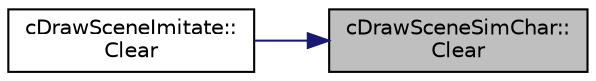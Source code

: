 digraph "cDrawSceneSimChar::Clear"
{
 // LATEX_PDF_SIZE
  edge [fontname="Helvetica",fontsize="10",labelfontname="Helvetica",labelfontsize="10"];
  node [fontname="Helvetica",fontsize="10",shape=record];
  rankdir="RL";
  Node1 [label="cDrawSceneSimChar::\lClear",height=0.2,width=0.4,color="black", fillcolor="grey75", style="filled", fontcolor="black",tooltip=" "];
  Node1 -> Node2 [dir="back",color="midnightblue",fontsize="10",style="solid",fontname="Helvetica"];
  Node2 [label="cDrawSceneImitate::\lClear",height=0.2,width=0.4,color="black", fillcolor="white", style="filled",URL="$classc_draw_scene_imitate.html#a098558b683c1af866dc319a34139e4a5",tooltip=" "];
}
